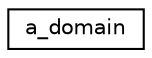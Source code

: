 digraph "Graphical Class Hierarchy"
{
  edge [fontname="Helvetica",fontsize="10",labelfontname="Helvetica",labelfontsize="10"];
  node [fontname="Helvetica",fontsize="10",shape=record];
  rankdir="LR";
  Node0 [label="a_domain",height=0.2,width=0.4,color="black", fillcolor="white", style="filled",URL="$db/dd1/classa__domain.html"];
}

